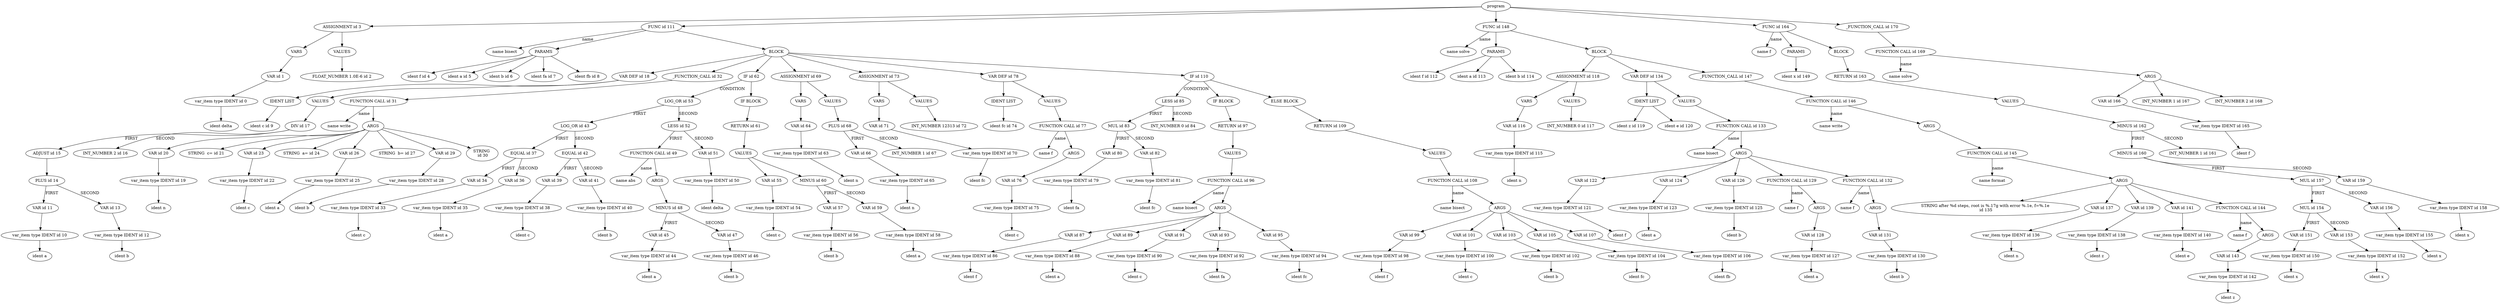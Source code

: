 digraph G {
IDChunkNode2aae9190 [label="program"]
IDStmtNode2f333739 [label="ASSIGNMENT id 3"]
IDExprSeqNode77468bd9 [label="VARS"]
IDExprSeqNode12bb4df8 [label="VALUES"]
IDStmtNode2f333739->IDExprSeqNode77468bd9
IDStmtNode2f333739->IDExprSeqNode12bb4df8
IDExprNode4cc77c2e [label="VAR id 1"]
IDVarItemNode7a7b0070 [label="var_item type IDENT id 0"]
ID0 [label="ident delta"]
IDVarItemNode7a7b0070->ID0
IDExprNode4cc77c2e->IDVarItemNode7a7b0070
IDExprSeqNode77468bd9->IDExprNode4cc77c2e
IDExprNode39a054a5 [label="FLOAT_NUMBER 1.0E-6 id 2"]
IDExprSeqNode12bb4df8->IDExprNode39a054a5
IDChunkNode2aae9190->IDStmtNode2f333739
IDStmtNode71bc1ae4 [label="FUNC id 111"]
ID111 [label="name bisect"]
IDStmtNode71bc1ae4->ID111 [label="name"]
IDParamListNode6ed3ef1 [label="PARAMS"]
IDStmtNode71bc1ae4->IDParamListNode6ed3ef1
IDIdentNode2437c6dc [label="ident f id 4"]
IDParamListNode6ed3ef1->IDIdentNode2437c6dc
IDIdentNode1f89ab83 [label="ident a id 5"]
IDParamListNode6ed3ef1->IDIdentNode1f89ab83
IDIdentNodee73f9ac [label="ident b id 6"]
IDParamListNode6ed3ef1->IDIdentNodee73f9ac
IDIdentNode61064425 [label="ident fa id 7"]
IDParamListNode6ed3ef1->IDIdentNode61064425
IDIdentNode7b1d7fff [label="ident fb id 8"]
IDParamListNode6ed3ef1->IDIdentNode7b1d7fff
IDStmtSeqNode299a06ac [label="BLOCK"]
IDStmtNode71bc1ae4->IDStmtSeqNode299a06ac
IDStmtNode383534aa [label="VAR DEF id 18"]
IDIdentListNode6bc168e5 [label="IDENT LIST"]
IDStmtNode383534aa->IDIdentListNode6bc168e5
IDIdentNode7b3300e5 [label="ident c id 9"]
IDIdentListNode6bc168e5->IDIdentNode7b3300e5
IDExprSeqNode2e5c649 [label="VALUES"]
IDStmtNode383534aa->IDExprSeqNode2e5c649
IDExprNode136432db [label="DIV id 17"]
IDExprNode7382f612 [label="ADJUST id 15"]
IDExprNode1055e4af [label="PLUS id 14"]
IDExprNode3caeaf62 [label="VAR id 11"]
IDVarItemNodee6ea0c6 [label="var_item type IDENT id 10"]
ID10 [label="ident a"]
IDVarItemNodee6ea0c6->ID10
IDExprNode3caeaf62->IDVarItemNodee6ea0c6
IDExprNode1055e4af->IDExprNode3caeaf62 [label="FIRST"]
IDExprNode6a38e57f [label="VAR id 13"]
IDVarItemNode5577140b [label="var_item type IDENT id 12"]
ID12 [label="ident b"]
IDVarItemNode5577140b->ID12
IDExprNode6a38e57f->IDVarItemNode5577140b
IDExprNode1055e4af->IDExprNode6a38e57f [label="SECOND"]
IDExprNode7382f612->IDExprNode1055e4af
IDExprNode136432db->IDExprNode7382f612 [label="FIRST"]
IDExprNode1c6b6478 [label="INT_NUMBER 2 id 16"]
IDExprNode136432db->IDExprNode1c6b6478 [label="SECOND"]
IDExprSeqNode2e5c649->IDExprNode136432db
IDStmtSeqNode299a06ac->IDStmtNode383534aa
IDStmtNode67f89fa3 [label="_FUNCTION_CALL id 32"]
IDExprNode4ac68d3e [label="FUNCTION CALL id 31"]
ID31 [label="name write"]
IDExprNode4ac68d3e->ID31 [label="name"]
IDExprSeqNode277c0f21 [label="ARGS"]
IDExprNode4ac68d3e->IDExprSeqNode277c0f21
IDExprNode6073f712 [label="VAR id 20"]
IDVarItemNode43556938 [label="var_item type IDENT id 19"]
ID19 [label="ident n"]
IDVarItemNode43556938->ID19
IDExprNode6073f712->IDVarItemNode43556938
IDExprSeqNode277c0f21->IDExprNode6073f712
IDExprNode3d04a311 [label="STRING  c= id 21"]
IDExprSeqNode277c0f21->IDExprNode3d04a311
IDExprNode7a46a697 [label="VAR id 23"]
IDVarItemNode5f205aa [label="var_item type IDENT id 22"]
ID22 [label="ident c"]
IDVarItemNode5f205aa->ID22
IDExprNode7a46a697->IDVarItemNode5f205aa
IDExprSeqNode277c0f21->IDExprNode7a46a697
IDExprNode6d86b085 [label="STRING  a= id 24"]
IDExprSeqNode277c0f21->IDExprNode6d86b085
IDExprNode75828a0f [label="VAR id 26"]
IDVarItemNode3abfe836 [label="var_item type IDENT id 25"]
ID25 [label="ident a"]
IDVarItemNode3abfe836->ID25
IDExprNode75828a0f->IDVarItemNode3abfe836
IDExprSeqNode277c0f21->IDExprNode75828a0f
IDExprNode2ff5659e [label="STRING  b= id 27"]
IDExprSeqNode277c0f21->IDExprNode2ff5659e
IDExprNode77afea7d [label="VAR id 29"]
IDVarItemNode161cd475 [label="var_item type IDENT id 28"]
ID28 [label="ident b"]
IDVarItemNode161cd475->ID28
IDExprNode77afea7d->IDVarItemNode161cd475
IDExprSeqNode277c0f21->IDExprNode77afea7d
IDExprNode532760d8 [label="STRING 
 id 30"]
IDExprSeqNode277c0f21->IDExprNode532760d8
IDStmtNode67f89fa3->IDExprNode4ac68d3e
IDStmtSeqNode299a06ac->IDStmtNode67f89fa3
IDStmtNode57fa26b7 [label="IF id 62"]
IDExprNode5f8ed237 [label="LOG_OR id 53"]
IDExprNode2f410acf [label="LOG_OR id 43"]
IDExprNode47089e5f [label="EQUAL id 37"]
IDExprNode4141d797 [label="VAR id 34"]
IDVarItemNode68f7aae2 [label="var_item type IDENT id 33"]
ID33 [label="ident c"]
IDVarItemNode68f7aae2->ID33
IDExprNode4141d797->IDVarItemNode68f7aae2
IDExprNode47089e5f->IDExprNode4141d797 [label="FIRST"]
IDExprNode4f47d241 [label="VAR id 36"]
IDVarItemNode4c3e4790 [label="var_item type IDENT id 35"]
ID35 [label="ident a"]
IDVarItemNode4c3e4790->ID35
IDExprNode4f47d241->IDVarItemNode4c3e4790
IDExprNode47089e5f->IDExprNode4f47d241 [label="SECOND"]
IDExprNode2f410acf->IDExprNode47089e5f [label="FIRST"]
IDExprNode38cccef [label="EQUAL id 42"]
IDExprNode5679c6c6 [label="VAR id 39"]
IDVarItemNode27ddd392 [label="var_item type IDENT id 38"]
ID38 [label="ident c"]
IDVarItemNode27ddd392->ID38
IDExprNode5679c6c6->IDVarItemNode27ddd392
IDExprNode38cccef->IDExprNode5679c6c6 [label="FIRST"]
IDExprNode19e1023e [label="VAR id 41"]
IDVarItemNode7cef4e59 [label="var_item type IDENT id 40"]
ID40 [label="ident b"]
IDVarItemNode7cef4e59->ID40
IDExprNode19e1023e->IDVarItemNode7cef4e59
IDExprNode38cccef->IDExprNode19e1023e [label="SECOND"]
IDExprNode2f410acf->IDExprNode38cccef [label="SECOND"]
IDExprNode5f8ed237->IDExprNode2f410acf [label="FIRST"]
IDExprNode64b8f8f4 [label="LESS id 52"]
IDExprNode2db0f6b2 [label="FUNCTION CALL id 49"]
ID49 [label="name abs"]
IDExprNode2db0f6b2->ID49 [label="name"]
IDExprSeqNode3cd1f1c8 [label="ARGS"]
IDExprNode2db0f6b2->IDExprSeqNode3cd1f1c8
IDExprNode3a4afd8d [label="MINUS id 48"]
IDExprNode1996cd68 [label="VAR id 45"]
IDVarItemNode3339ad8e [label="var_item type IDENT id 44"]
ID44 [label="ident a"]
IDVarItemNode3339ad8e->ID44
IDExprNode1996cd68->IDVarItemNode3339ad8e
IDExprNode3a4afd8d->IDExprNode1996cd68 [label="FIRST"]
IDExprNode555590 [label="VAR id 47"]
IDVarItemNode6d1e7682 [label="var_item type IDENT id 46"]
ID46 [label="ident b"]
IDVarItemNode6d1e7682->ID46
IDExprNode555590->IDVarItemNode6d1e7682
IDExprNode3a4afd8d->IDExprNode555590 [label="SECOND"]
IDExprSeqNode3cd1f1c8->IDExprNode3a4afd8d
IDExprNode64b8f8f4->IDExprNode2db0f6b2 [label="FIRST"]
IDExprNode424c0bc4 [label="VAR id 51"]
IDVarItemNode3c679bde [label="var_item type IDENT id 50"]
ID50 [label="ident delta"]
IDVarItemNode3c679bde->ID50
IDExprNode424c0bc4->IDVarItemNode3c679bde
IDExprNode64b8f8f4->IDExprNode424c0bc4 [label="SECOND"]
IDExprNode5f8ed237->IDExprNode64b8f8f4 [label="SECOND"]
IDStmtNode57fa26b7->IDExprNode5f8ed237 [label="CONDITION"]
IDStmtSeqNode16b4a017 [label="IF BLOCK"]
IDStmtNode57fa26b7->IDStmtSeqNode16b4a017
IDStmtNode8807e25 [label="RETURN id 61"]
IDExprSeqNode2a3046da [label="VALUES"]
IDStmtNode8807e25->IDExprSeqNode2a3046da
IDExprNode2a098129 [label="VAR id 55"]
IDVarItemNode198e2867 [label="var_item type IDENT id 54"]
ID54 [label="ident c"]
IDVarItemNode198e2867->ID54
IDExprNode2a098129->IDVarItemNode198e2867
IDExprSeqNode2a3046da->IDExprNode2a098129
IDExprNode12f40c25 [label="MINUS id 60"]
IDExprNode3ada9e37 [label="VAR id 57"]
IDVarItemNode5cbc508c [label="var_item type IDENT id 56"]
ID56 [label="ident b"]
IDVarItemNode5cbc508c->ID56
IDExprNode3ada9e37->IDVarItemNode5cbc508c
IDExprNode12f40c25->IDExprNode3ada9e37 [label="FIRST"]
IDExprNode3419866c [label="VAR id 59"]
IDVarItemNode63e31ee [label="var_item type IDENT id 58"]
ID58 [label="ident a"]
IDVarItemNode63e31ee->ID58
IDExprNode3419866c->IDVarItemNode63e31ee
IDExprNode12f40c25->IDExprNode3419866c [label="SECOND"]
IDExprSeqNode2a3046da->IDExprNode12f40c25
IDStmtSeqNode16b4a017->IDStmtNode8807e25
IDStmtSeqNode299a06ac->IDStmtNode57fa26b7
IDStmtNode68fb2c38 [label="ASSIGNMENT id 69"]
IDExprSeqNode567d299b [label="VARS"]
IDExprSeqNode2eafffde [label="VALUES"]
IDStmtNode68fb2c38->IDExprSeqNode567d299b
IDStmtNode68fb2c38->IDExprSeqNode2eafffde
IDExprNode59690aa4 [label="VAR id 64"]
IDVarItemNode6842775d [label="var_item type IDENT id 63"]
ID63 [label="ident n"]
IDVarItemNode6842775d->ID63
IDExprNode59690aa4->IDVarItemNode6842775d
IDExprSeqNode567d299b->IDExprNode59690aa4
IDExprNode574caa3f [label="PLUS id 68"]
IDExprNode64cee07 [label="VAR id 66"]
IDVarItemNode1761e840 [label="var_item type IDENT id 65"]
ID65 [label="ident n"]
IDVarItemNode1761e840->ID65
IDExprNode64cee07->IDVarItemNode1761e840
IDExprNode574caa3f->IDExprNode64cee07 [label="FIRST"]
IDExprNode6c629d6e [label="INT_NUMBER 1 id 67"]
IDExprNode574caa3f->IDExprNode6c629d6e [label="SECOND"]
IDExprSeqNode2eafffde->IDExprNode574caa3f
IDStmtSeqNode299a06ac->IDStmtNode68fb2c38
IDStmtNode5ecddf8f [label="ASSIGNMENT id 73"]
IDExprSeqNode3f102e87 [label="VARS"]
IDExprSeqNode27abe2cd [label="VALUES"]
IDStmtNode5ecddf8f->IDExprSeqNode3f102e87
IDStmtNode5ecddf8f->IDExprSeqNode27abe2cd
IDExprNode5f5a92bb [label="VAR id 71"]
IDVarItemNode6fdb1f78 [label="var_item type IDENT id 70"]
ID70 [label="ident fc"]
IDVarItemNode6fdb1f78->ID70
IDExprNode5f5a92bb->IDVarItemNode6fdb1f78
IDExprSeqNode3f102e87->IDExprNode5f5a92bb
IDExprNode51016012 [label="INT_NUMBER 12313 id 72"]
IDExprSeqNode27abe2cd->IDExprNode51016012
IDStmtSeqNode299a06ac->IDStmtNode5ecddf8f
IDStmtNode29444d75 [label="VAR DEF id 78"]
IDIdentListNode2280cdac [label="IDENT LIST"]
IDStmtNode29444d75->IDIdentListNode2280cdac
IDIdentNode1517365b [label="ident fc id 74"]
IDIdentListNode2280cdac->IDIdentNode1517365b
IDExprSeqNode4fccd51b [label="VALUES"]
IDStmtNode29444d75->IDExprSeqNode4fccd51b
IDExprNode44e81672 [label="FUNCTION CALL id 77"]
ID77 [label="name f"]
IDExprNode44e81672->ID77 [label="name"]
IDExprSeqNode60215eee [label="ARGS"]
IDExprNode44e81672->IDExprSeqNode60215eee
IDExprNode4ca8195f [label="VAR id 76"]
IDVarItemNode65e579dc [label="var_item type IDENT id 75"]
ID75 [label="ident c"]
IDVarItemNode65e579dc->ID75
IDExprNode4ca8195f->IDVarItemNode65e579dc
IDExprSeqNode60215eee->IDExprNode4ca8195f
IDExprSeqNode4fccd51b->IDExprNode44e81672
IDStmtSeqNode299a06ac->IDStmtNode29444d75
IDStmtNode61baa894 [label="IF id 110"]
IDExprNodeb065c63 [label="LESS id 85"]
IDExprNode768debd [label="MUL id 83"]
IDExprNode490d6c15 [label="VAR id 80"]
IDVarItemNode7d4793a8 [label="var_item type IDENT id 79"]
ID79 [label="ident fa"]
IDVarItemNode7d4793a8->ID79
IDExprNode490d6c15->IDVarItemNode7d4793a8
IDExprNode768debd->IDExprNode490d6c15 [label="FIRST"]
IDExprNode449b2d27 [label="VAR id 82"]
IDVarItemNode5479e3f [label="var_item type IDENT id 81"]
ID81 [label="ident fc"]
IDVarItemNode5479e3f->ID81
IDExprNode449b2d27->IDVarItemNode5479e3f
IDExprNode768debd->IDExprNode449b2d27 [label="SECOND"]
IDExprNodeb065c63->IDExprNode768debd [label="FIRST"]
IDExprNode27082746 [label="INT_NUMBER 0 id 84"]
IDExprNodeb065c63->IDExprNode27082746 [label="SECOND"]
IDStmtNode61baa894->IDExprNodeb065c63 [label="CONDITION"]
IDStmtSeqNode66133adc [label="IF BLOCK"]
IDStmtNode61baa894->IDStmtSeqNode66133adc
IDStmtNode7bfcd12c [label="RETURN id 97"]
IDExprSeqNode42f30e0a [label="VALUES"]
IDStmtNode7bfcd12c->IDExprSeqNode42f30e0a
IDExprNode24273305 [label="FUNCTION CALL id 96"]
ID96 [label="name bisect"]
IDExprNode24273305->ID96 [label="name"]
IDExprSeqNode5b1d2887 [label="ARGS"]
IDExprNode24273305->IDExprSeqNode5b1d2887
IDExprNode46f5f779 [label="VAR id 87"]
IDVarItemNode1c2c22f3 [label="var_item type IDENT id 86"]
ID86 [label="ident f"]
IDVarItemNode1c2c22f3->ID86
IDExprNode46f5f779->IDVarItemNode1c2c22f3
IDExprSeqNode5b1d2887->IDExprNode46f5f779
IDExprNode18e8568 [label="VAR id 89"]
IDVarItemNode33e5ccce [label="var_item type IDENT id 88"]
ID88 [label="ident a"]
IDVarItemNode33e5ccce->ID88
IDExprNode18e8568->IDVarItemNode33e5ccce
IDExprSeqNode5b1d2887->IDExprNode18e8568
IDExprNode5a42bbf4 [label="VAR id 91"]
IDVarItemNode270421f5 [label="var_item type IDENT id 90"]
ID90 [label="ident c"]
IDVarItemNode270421f5->ID90
IDExprNode5a42bbf4->IDVarItemNode270421f5
IDExprSeqNode5b1d2887->IDExprNode5a42bbf4
IDExprNode52d455b8 [label="VAR id 93"]
IDVarItemNode4f4a7090 [label="var_item type IDENT id 92"]
ID92 [label="ident fa"]
IDVarItemNode4f4a7090->ID92
IDExprNode52d455b8->IDVarItemNode4f4a7090
IDExprSeqNode5b1d2887->IDExprNode52d455b8
IDExprNode18ef96 [label="VAR id 95"]
IDVarItemNode6956de9 [label="var_item type IDENT id 94"]
ID94 [label="ident fc"]
IDVarItemNode6956de9->ID94
IDExprNode18ef96->IDVarItemNode6956de9
IDExprSeqNode5b1d2887->IDExprNode18ef96
IDExprSeqNode42f30e0a->IDExprNode24273305
IDStmtSeqNode66133adc->IDStmtNode7bfcd12c
IDStmtSeqNode769c9116 [label="ELSE BLOCK"]
IDStmtNode61baa894->IDStmtSeqNode769c9116
IDStmtNode6aceb1a5 [label="RETURN id 109"]
IDExprSeqNode2d6d8735 [label="VALUES"]
IDStmtNode6aceb1a5->IDExprSeqNode2d6d8735
IDExprNodeba4d54 [label="FUNCTION CALL id 108"]
ID108 [label="name bisect"]
IDExprNodeba4d54->ID108 [label="name"]
IDExprSeqNode12bc6874 [label="ARGS"]
IDExprNodeba4d54->IDExprSeqNode12bc6874
IDExprNodede0a01f [label="VAR id 99"]
IDVarItemNode4c75cab9 [label="var_item type IDENT id 98"]
ID98 [label="ident f"]
IDVarItemNode4c75cab9->ID98
IDExprNodede0a01f->IDVarItemNode4c75cab9
IDExprSeqNode12bc6874->IDExprNodede0a01f
IDExprNode1ef7fe8e [label="VAR id 101"]
IDVarItemNode6f79caec [label="var_item type IDENT id 100"]
ID100 [label="ident c"]
IDVarItemNode6f79caec->ID100
IDExprNode1ef7fe8e->IDVarItemNode6f79caec
IDExprSeqNode12bc6874->IDExprNode1ef7fe8e
IDExprNode67117f44 [label="VAR id 103"]
IDVarItemNode5d3411d [label="var_item type IDENT id 102"]
ID102 [label="ident b"]
IDVarItemNode5d3411d->ID102
IDExprNode67117f44->IDVarItemNode5d3411d
IDExprSeqNode12bc6874->IDExprNode67117f44
IDExprNode2471cca7 [label="VAR id 105"]
IDVarItemNode5fe5c6f [label="var_item type IDENT id 104"]
ID104 [label="ident fc"]
IDVarItemNode5fe5c6f->ID104
IDExprNode2471cca7->IDVarItemNode5fe5c6f
IDExprSeqNode12bc6874->IDExprNode2471cca7
IDExprNode6979e8cb [label="VAR id 107"]
IDVarItemNode763d9750 [label="var_item type IDENT id 106"]
ID106 [label="ident fb"]
IDVarItemNode763d9750->ID106
IDExprNode6979e8cb->IDVarItemNode763d9750
IDExprSeqNode12bc6874->IDExprNode6979e8cb
IDExprSeqNode2d6d8735->IDExprNodeba4d54
IDStmtSeqNode769c9116->IDStmtNode6aceb1a5
IDStmtSeqNode299a06ac->IDStmtNode61baa894
IDChunkNode2aae9190->IDStmtNode71bc1ae4
IDStmtNode5c0369c4 [label="FUNC id 148"]
ID148 [label="name solve"]
IDStmtNode5c0369c4->ID148 [label="name"]
IDParamListNode2be94b0f [label="PARAMS"]
IDStmtNode5c0369c4->IDParamListNode2be94b0f
IDIdentNoded70c109 [label="ident f id 112"]
IDParamListNode2be94b0f->IDIdentNoded70c109
IDIdentNode17ed40e0 [label="ident a id 113"]
IDParamListNode2be94b0f->IDIdentNode17ed40e0
IDIdentNode50675690 [label="ident b id 114"]
IDParamListNode2be94b0f->IDIdentNode50675690
IDStmtSeqNode31b7dea0 [label="BLOCK"]
IDStmtNode5c0369c4->IDStmtSeqNode31b7dea0
IDStmtNode3ac42916 [label="ASSIGNMENT id 118"]
IDExprSeqNode47d384ee [label="VARS"]
IDExprSeqNode2d6a9952 [label="VALUES"]
IDStmtNode3ac42916->IDExprSeqNode47d384ee
IDStmtNode3ac42916->IDExprSeqNode2d6a9952
IDExprNode22a71081 [label="VAR id 116"]
IDVarItemNode3930015a [label="var_item type IDENT id 115"]
ID115 [label="ident n"]
IDVarItemNode3930015a->ID115
IDExprNode22a71081->IDVarItemNode3930015a
IDExprSeqNode47d384ee->IDExprNode22a71081
IDExprNode629f0666 [label="INT_NUMBER 0 id 117"]
IDExprSeqNode2d6a9952->IDExprNode629f0666
IDStmtSeqNode31b7dea0->IDStmtNode3ac42916
IDStmtNode1bc6a36e [label="VAR DEF id 134"]
IDIdentListNode1ff8b8f [label="IDENT LIST"]
IDStmtNode1bc6a36e->IDIdentListNode1ff8b8f
IDIdentNode387c703b [label="ident z id 119"]
IDIdentListNode1ff8b8f->IDIdentNode387c703b
IDIdentNode224aed64 [label="ident e id 120"]
IDIdentListNode1ff8b8f->IDIdentNode224aed64
IDExprSeqNodec39f790 [label="VALUES"]
IDStmtNode1bc6a36e->IDExprSeqNodec39f790
IDExprNode71e7a66b [label="FUNCTION CALL id 133"]
ID133 [label="name bisect"]
IDExprNode71e7a66b->ID133 [label="name"]
IDExprSeqNode2ac1fdc4 [label="ARGS"]
IDExprNode71e7a66b->IDExprSeqNode2ac1fdc4
IDExprNode5f150435 [label="VAR id 122"]
IDVarItemNode1c53fd30 [label="var_item type IDENT id 121"]
ID121 [label="ident f"]
IDVarItemNode1c53fd30->ID121
IDExprNode5f150435->IDVarItemNode1c53fd30
IDExprSeqNode2ac1fdc4->IDExprNode5f150435
IDExprNode50cbc42f [label="VAR id 124"]
IDVarItemNode75412c2f [label="var_item type IDENT id 123"]
ID123 [label="ident a"]
IDVarItemNode75412c2f->ID123
IDExprNode50cbc42f->IDVarItemNode75412c2f
IDExprSeqNode2ac1fdc4->IDExprNode50cbc42f
IDExprNode282ba1e [label="VAR id 126"]
IDVarItemNode13b6d03 [label="var_item type IDENT id 125"]
ID125 [label="ident b"]
IDVarItemNode13b6d03->ID125
IDExprNode282ba1e->IDVarItemNode13b6d03
IDExprSeqNode2ac1fdc4->IDExprNode282ba1e
IDExprNodef5f2bb7 [label="FUNCTION CALL id 129"]
ID129 [label="name f"]
IDExprNodef5f2bb7->ID129 [label="name"]
IDExprSeqNode73035e27 [label="ARGS"]
IDExprNodef5f2bb7->IDExprSeqNode73035e27
IDExprNode64c64813 [label="VAR id 128"]
IDVarItemNode3ecf72fd [label="var_item type IDENT id 127"]
ID127 [label="ident a"]
IDVarItemNode3ecf72fd->ID127
IDExprNode64c64813->IDVarItemNode3ecf72fd
IDExprSeqNode73035e27->IDExprNode64c64813
IDExprSeqNode2ac1fdc4->IDExprNodef5f2bb7
IDExprNode483bf400 [label="FUNCTION CALL id 132"]
ID132 [label="name f"]
IDExprNode483bf400->ID132 [label="name"]
IDExprSeqNode21a06946 [label="ARGS"]
IDExprNode483bf400->IDExprSeqNode21a06946
IDExprNode77f03bb1 [label="VAR id 131"]
IDVarItemNode326de728 [label="var_item type IDENT id 130"]
ID130 [label="ident b"]
IDVarItemNode326de728->ID130
IDExprNode77f03bb1->IDVarItemNode326de728
IDExprSeqNode21a06946->IDExprNode77f03bb1
IDExprSeqNode2ac1fdc4->IDExprNode483bf400
IDExprSeqNodec39f790->IDExprNode71e7a66b
IDStmtSeqNode31b7dea0->IDStmtNode1bc6a36e
IDStmtNode25618e91 [label="_FUNCTION_CALL id 147"]
IDExprNode7a92922 [label="FUNCTION CALL id 146"]
ID146 [label="name write"]
IDExprNode7a92922->ID146 [label="name"]
IDExprSeqNode71f2a7d5 [label="ARGS"]
IDExprNode7a92922->IDExprSeqNode71f2a7d5
IDExprNode2cfb4a64 [label="FUNCTION CALL id 145"]
ID145 [label="name format"]
IDExprNode2cfb4a64->ID145 [label="name"]
IDExprSeqNode5474c6c [label="ARGS"]
IDExprNode2cfb4a64->IDExprSeqNode5474c6c
IDExprNode4b6995df [label="STRING after %d steps, root is %.17g with error %.1e, f=%.1e
 id 135"]
IDExprSeqNode5474c6c->IDExprNode4b6995df
IDExprNode2fc14f68 [label="VAR id 137"]
IDVarItemNode591f989e [label="var_item type IDENT id 136"]
ID136 [label="ident n"]
IDVarItemNode591f989e->ID136
IDExprNode2fc14f68->IDVarItemNode591f989e
IDExprSeqNode5474c6c->IDExprNode2fc14f68
IDExprNode66048bfd [label="VAR id 139"]
IDVarItemNode61443d8f [label="var_item type IDENT id 138"]
ID138 [label="ident z"]
IDVarItemNode61443d8f->ID138
IDExprNode66048bfd->IDVarItemNode61443d8f
IDExprSeqNode5474c6c->IDExprNode66048bfd
IDExprNode445b84c0 [label="VAR id 141"]
IDVarItemNode61a52fbd [label="var_item type IDENT id 140"]
ID140 [label="ident e"]
IDVarItemNode61a52fbd->ID140
IDExprNode445b84c0->IDVarItemNode61a52fbd
IDExprSeqNode5474c6c->IDExprNode445b84c0
IDExprNode233c0b17 [label="FUNCTION CALL id 144"]
ID144 [label="name f"]
IDExprNode233c0b17->ID144 [label="name"]
IDExprSeqNode63d4e2ba [label="ARGS"]
IDExprNode233c0b17->IDExprSeqNode63d4e2ba
IDExprNode7bb11784 [label="VAR id 143"]
IDVarItemNode33a10788 [label="var_item type IDENT id 142"]
ID142 [label="ident z"]
IDVarItemNode33a10788->ID142
IDExprNode7bb11784->IDVarItemNode33a10788
IDExprSeqNode63d4e2ba->IDExprNode7bb11784
IDExprSeqNode5474c6c->IDExprNode233c0b17
IDExprSeqNode71f2a7d5->IDExprNode2cfb4a64
IDStmtNode25618e91->IDExprNode7a92922
IDStmtSeqNode31b7dea0->IDStmtNode25618e91
IDChunkNode2aae9190->IDStmtNode5c0369c4
IDStmtNode7006c658 [label="FUNC id 164"]
ID164 [label="name f"]
IDStmtNode7006c658->ID164 [label="name"]
IDParamListNode34033bd0 [label="PARAMS"]
IDStmtNode7006c658->IDParamListNode34033bd0
IDIdentNode47fd17e3 [label="ident x id 149"]
IDParamListNode34033bd0->IDIdentNode47fd17e3
IDStmtSeqNode7cdbc5d3 [label="BLOCK"]
IDStmtNode7006c658->IDStmtSeqNode7cdbc5d3
IDStmtNode3aa9e816 [label="RETURN id 163"]
IDExprSeqNode17d99928 [label="VALUES"]
IDStmtNode3aa9e816->IDExprSeqNode17d99928
IDExprNode3834d63f [label="MINUS id 162"]
IDExprNode1ae369b7 [label="MINUS id 160"]
IDExprNode6fffcba5 [label="MUL id 157"]
IDExprNode34340fab [label="MUL id 154"]
IDExprNode2aafb23c [label="VAR id 151"]
IDVarItemNode2b80d80f [label="var_item type IDENT id 150"]
ID150 [label="ident x"]
IDVarItemNode2b80d80f->ID150
IDExprNode2aafb23c->IDVarItemNode2b80d80f
IDExprNode34340fab->IDExprNode2aafb23c [label="FIRST"]
IDExprNode3ab39c39 [label="VAR id 153"]
IDVarItemNode2eee9593 [label="var_item type IDENT id 152"]
ID152 [label="ident x"]
IDVarItemNode2eee9593->ID152
IDExprNode3ab39c39->IDVarItemNode2eee9593
IDExprNode34340fab->IDExprNode3ab39c39 [label="SECOND"]
IDExprNode6fffcba5->IDExprNode34340fab [label="FIRST"]
IDExprNode7907ec20 [label="VAR id 156"]
IDVarItemNode546a03af [label="var_item type IDENT id 155"]
ID155 [label="ident x"]
IDVarItemNode546a03af->ID155
IDExprNode7907ec20->IDVarItemNode546a03af
IDExprNode6fffcba5->IDExprNode7907ec20 [label="SECOND"]
IDExprNode1ae369b7->IDExprNode6fffcba5 [label="FIRST"]
IDExprNode721e0f4f [label="VAR id 159"]
IDVarItemNode28864e92 [label="var_item type IDENT id 158"]
ID158 [label="ident x"]
IDVarItemNode28864e92->ID158
IDExprNode721e0f4f->IDVarItemNode28864e92
IDExprNode1ae369b7->IDExprNode721e0f4f [label="SECOND"]
IDExprNode3834d63f->IDExprNode1ae369b7 [label="FIRST"]
IDExprNode6ea6d14e [label="INT_NUMBER 1 id 161"]
IDExprNode3834d63f->IDExprNode6ea6d14e [label="SECOND"]
IDExprSeqNode17d99928->IDExprNode3834d63f
IDStmtSeqNode7cdbc5d3->IDStmtNode3aa9e816
IDChunkNode2aae9190->IDStmtNode7006c658
IDStmtNode6ad5c04e [label="_FUNCTION_CALL id 170"]
IDExprNode6833ce2c [label="FUNCTION CALL id 169"]
ID169 [label="name solve"]
IDExprNode6833ce2c->ID169 [label="name"]
IDExprSeqNode725bef66 [label="ARGS"]
IDExprNode6833ce2c->IDExprSeqNode725bef66
IDExprNode2aaf7cc2 [label="VAR id 166"]
IDVarItemNode6e3c1e69 [label="var_item type IDENT id 165"]
ID165 [label="ident f"]
IDVarItemNode6e3c1e69->ID165
IDExprNode2aaf7cc2->IDVarItemNode6e3c1e69
IDExprSeqNode725bef66->IDExprNode2aaf7cc2
IDExprNode1888ff2c [label="INT_NUMBER 1 id 167"]
IDExprSeqNode725bef66->IDExprNode1888ff2c
IDExprNode35851384 [label="INT_NUMBER 2 id 168"]
IDExprSeqNode725bef66->IDExprNode35851384
IDStmtNode6ad5c04e->IDExprNode6833ce2c
IDChunkNode2aae9190->IDStmtNode6ad5c04e
}